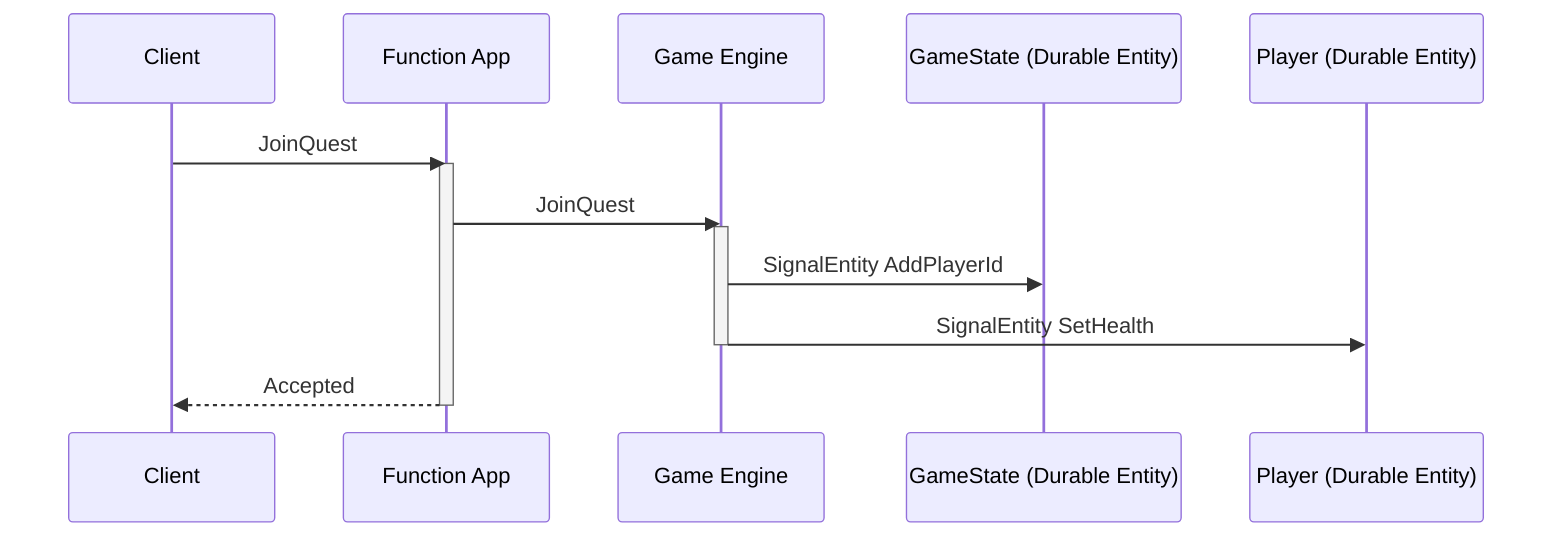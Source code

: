 sequenceDiagram
  Client ->> Function App: JoinQuest
  activate Function App
  Function App ->> Game Engine: JoinQuest
  activate Game Engine
  Game Engine ->> GameState (Durable Entity): SignalEntity AddPlayerId
  Game Engine ->> Player (Durable Entity): SignalEntity SetHealth
  deactivate Game Engine
  Function App -->> Client: Accepted
  deactivate Function App